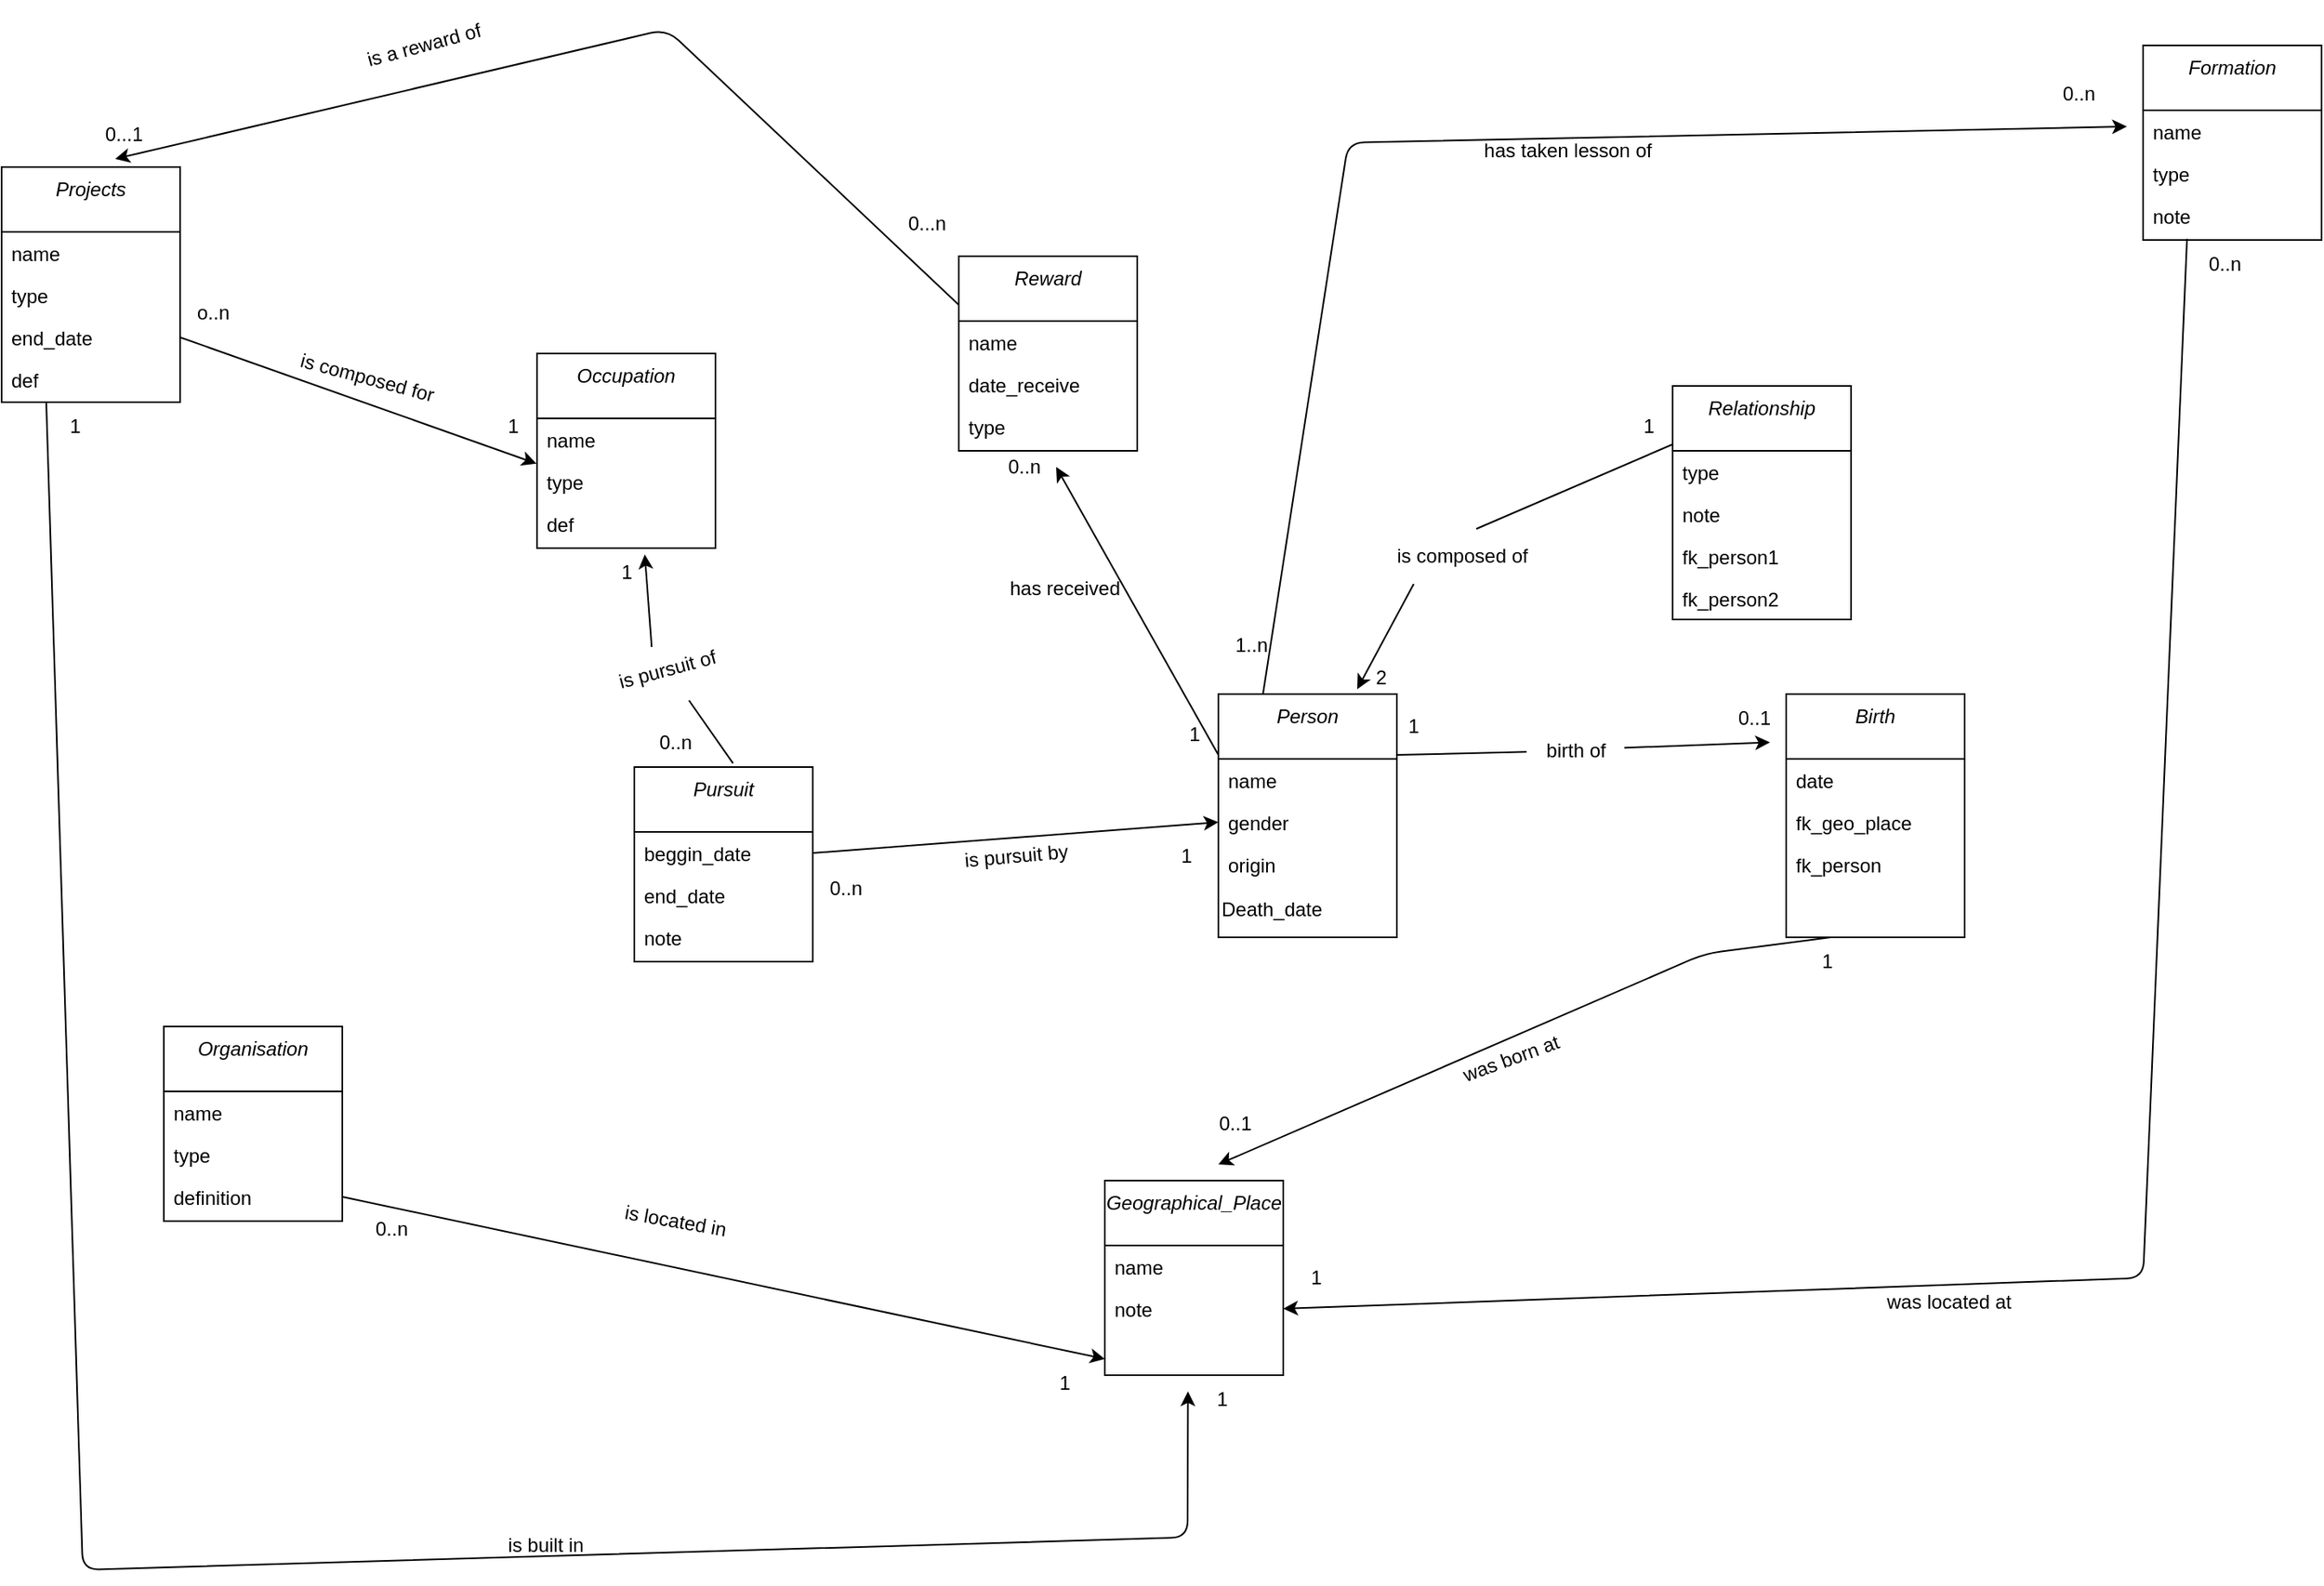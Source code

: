 <mxfile>
    <diagram id="C5RBs43oDa-KdzZeNtuy" name="Page-1">
        <mxGraphModel dx="1363" dy="-305" grid="1" gridSize="10" guides="1" tooltips="1" connect="1" arrows="1" fold="1" page="1" pageScale="1" pageWidth="1654" pageHeight="1169" math="0" shadow="0">
            <root>
                <mxCell id="WIyWlLk6GJQsqaUBKTNV-0"/>
                <mxCell id="WIyWlLk6GJQsqaUBKTNV-1" parent="WIyWlLk6GJQsqaUBKTNV-0"/>
                <mxCell id="j8qvGGo2d-hSAxMMAu1f-89" value="Organisation" style="swimlane;fontStyle=2;align=center;verticalAlign=top;childLayout=stackLayout;horizontal=1;startSize=40;horizontalStack=0;resizeParent=1;resizeLast=0;collapsible=1;marginBottom=0;rounded=0;shadow=0;strokeWidth=1;" parent="WIyWlLk6GJQsqaUBKTNV-1" vertex="1">
                    <mxGeometry x="190" y="1935" width="110" height="120" as="geometry">
                        <mxRectangle x="230" y="140" width="160" height="26" as="alternateBounds"/>
                    </mxGeometry>
                </mxCell>
                <mxCell id="j8qvGGo2d-hSAxMMAu1f-90" value="name" style="text;align=left;verticalAlign=top;spacingLeft=4;spacingRight=4;overflow=hidden;rotatable=0;points=[[0,0.5],[1,0.5]];portConstraint=eastwest;" parent="j8qvGGo2d-hSAxMMAu1f-89" vertex="1">
                    <mxGeometry y="40" width="110" height="26" as="geometry"/>
                </mxCell>
                <mxCell id="j8qvGGo2d-hSAxMMAu1f-91" value="type" style="text;align=left;verticalAlign=top;spacingLeft=4;spacingRight=4;overflow=hidden;rotatable=0;points=[[0,0.5],[1,0.5]];portConstraint=eastwest;rounded=0;shadow=0;html=0;" parent="j8qvGGo2d-hSAxMMAu1f-89" vertex="1">
                    <mxGeometry y="66" width="110" height="26" as="geometry"/>
                </mxCell>
                <mxCell id="j8qvGGo2d-hSAxMMAu1f-92" value="definition" style="text;align=left;verticalAlign=top;spacingLeft=4;spacingRight=4;overflow=hidden;rotatable=0;points=[[0,0.5],[1,0.5]];portConstraint=eastwest;rounded=0;shadow=0;html=0;" parent="j8qvGGo2d-hSAxMMAu1f-89" vertex="1">
                    <mxGeometry y="92" width="110" height="26" as="geometry"/>
                </mxCell>
                <mxCell id="j8qvGGo2d-hSAxMMAu1f-93" style="edgeStyle=none;html=1;exitX=1.004;exitY=0.438;exitDx=0;exitDy=0;startArrow=none;exitPerimeter=0;" parent="WIyWlLk6GJQsqaUBKTNV-1" source="j8qvGGo2d-hSAxMMAu1f-117" edge="1">
                    <mxGeometry relative="1" as="geometry">
                        <mxPoint x="1180" y="1759.714" as="targetPoint"/>
                    </mxGeometry>
                </mxCell>
                <mxCell id="j8qvGGo2d-hSAxMMAu1f-94" style="edgeStyle=none;html=1;exitX=0;exitY=0.25;exitDx=0;exitDy=0;" parent="WIyWlLk6GJQsqaUBKTNV-1" source="j8qvGGo2d-hSAxMMAu1f-96" edge="1">
                    <mxGeometry relative="1" as="geometry">
                        <mxPoint x="740" y="1590" as="targetPoint"/>
                    </mxGeometry>
                </mxCell>
                <mxCell id="j8qvGGo2d-hSAxMMAu1f-95" style="edgeStyle=none;html=1;exitX=0.25;exitY=0;exitDx=0;exitDy=0;" parent="WIyWlLk6GJQsqaUBKTNV-1" source="j8qvGGo2d-hSAxMMAu1f-96" edge="1">
                    <mxGeometry relative="1" as="geometry">
                        <mxPoint x="1400" y="1380" as="targetPoint"/>
                        <Array as="points">
                            <mxPoint x="920" y="1390"/>
                        </Array>
                    </mxGeometry>
                </mxCell>
                <mxCell id="j8qvGGo2d-hSAxMMAu1f-96" value="Person" style="swimlane;fontStyle=2;align=center;verticalAlign=top;childLayout=stackLayout;horizontal=1;startSize=40;horizontalStack=0;resizeParent=1;resizeLast=0;collapsible=1;marginBottom=0;rounded=0;shadow=0;strokeWidth=1;" parent="WIyWlLk6GJQsqaUBKTNV-1" vertex="1">
                    <mxGeometry x="840" y="1730" width="110" height="150" as="geometry">
                        <mxRectangle x="230" y="140" width="160" height="26" as="alternateBounds"/>
                    </mxGeometry>
                </mxCell>
                <mxCell id="j8qvGGo2d-hSAxMMAu1f-97" value="name" style="text;align=left;verticalAlign=top;spacingLeft=4;spacingRight=4;overflow=hidden;rotatable=0;points=[[0,0.5],[1,0.5]];portConstraint=eastwest;" parent="j8qvGGo2d-hSAxMMAu1f-96" vertex="1">
                    <mxGeometry y="40" width="110" height="26" as="geometry"/>
                </mxCell>
                <mxCell id="j8qvGGo2d-hSAxMMAu1f-98" value="gender" style="text;align=left;verticalAlign=top;spacingLeft=4;spacingRight=4;overflow=hidden;rotatable=0;points=[[0,0.5],[1,0.5]];portConstraint=eastwest;rounded=0;shadow=0;html=0;" parent="j8qvGGo2d-hSAxMMAu1f-96" vertex="1">
                    <mxGeometry y="66" width="110" height="26" as="geometry"/>
                </mxCell>
                <mxCell id="j8qvGGo2d-hSAxMMAu1f-99" value="origin" style="text;align=left;verticalAlign=top;spacingLeft=4;spacingRight=4;overflow=hidden;rotatable=0;points=[[0,0.5],[1,0.5]];portConstraint=eastwest;rounded=0;shadow=0;html=0;" parent="j8qvGGo2d-hSAxMMAu1f-96" vertex="1">
                    <mxGeometry y="92" width="110" height="26" as="geometry"/>
                </mxCell>
                <mxCell id="0" value="Death_date" style="text;html=1;align=left;verticalAlign=middle;resizable=0;points=[];autosize=1;strokeColor=none;fillColor=none;" vertex="1" parent="j8qvGGo2d-hSAxMMAu1f-96">
                    <mxGeometry y="118" width="110" height="30" as="geometry"/>
                </mxCell>
                <mxCell id="j8qvGGo2d-hSAxMMAu1f-100" style="edgeStyle=none;html=1;exitX=0.25;exitY=1;exitDx=0;exitDy=0;" parent="WIyWlLk6GJQsqaUBKTNV-1" source="j8qvGGo2d-hSAxMMAu1f-101" edge="1">
                    <mxGeometry relative="1" as="geometry">
                        <mxPoint x="840" y="2020" as="targetPoint"/>
                        <Array as="points">
                            <mxPoint x="1140" y="1890"/>
                        </Array>
                    </mxGeometry>
                </mxCell>
                <mxCell id="j8qvGGo2d-hSAxMMAu1f-101" value="Birth" style="swimlane;fontStyle=2;align=center;verticalAlign=top;childLayout=stackLayout;horizontal=1;startSize=40;horizontalStack=0;resizeParent=1;resizeLast=0;collapsible=1;marginBottom=0;rounded=0;shadow=0;strokeWidth=1;" parent="WIyWlLk6GJQsqaUBKTNV-1" vertex="1">
                    <mxGeometry x="1190" y="1730" width="110" height="150" as="geometry">
                        <mxRectangle x="230" y="140" width="160" height="26" as="alternateBounds"/>
                    </mxGeometry>
                </mxCell>
                <mxCell id="j8qvGGo2d-hSAxMMAu1f-102" value="date" style="text;align=left;verticalAlign=top;spacingLeft=4;spacingRight=4;overflow=hidden;rotatable=0;points=[[0,0.5],[1,0.5]];portConstraint=eastwest;" parent="j8qvGGo2d-hSAxMMAu1f-101" vertex="1">
                    <mxGeometry y="40" width="110" height="26" as="geometry"/>
                </mxCell>
                <mxCell id="j8qvGGo2d-hSAxMMAu1f-103" value="fk_geo_place" style="text;align=left;verticalAlign=top;spacingLeft=4;spacingRight=4;overflow=hidden;rotatable=0;points=[[0,0.5],[1,0.5]];portConstraint=eastwest;rounded=0;shadow=0;html=0;" parent="j8qvGGo2d-hSAxMMAu1f-101" vertex="1">
                    <mxGeometry y="66" width="110" height="26" as="geometry"/>
                </mxCell>
                <mxCell id="4" value="fk_person" style="text;align=left;verticalAlign=top;spacingLeft=4;spacingRight=4;overflow=hidden;rotatable=0;points=[[0,0.5],[1,0.5]];portConstraint=eastwest;rounded=0;shadow=0;html=0;" vertex="1" parent="j8qvGGo2d-hSAxMMAu1f-101">
                    <mxGeometry y="92" width="110" height="26" as="geometry"/>
                </mxCell>
                <mxCell id="j8qvGGo2d-hSAxMMAu1f-104" value="1" style="text;html=1;align=center;verticalAlign=middle;resizable=0;points=[];autosize=1;strokeColor=none;fillColor=none;" parent="WIyWlLk6GJQsqaUBKTNV-1" vertex="1">
                    <mxGeometry x="945" y="1735" width="30" height="30" as="geometry"/>
                </mxCell>
                <mxCell id="j8qvGGo2d-hSAxMMAu1f-105" value="0..1" style="text;html=1;align=center;verticalAlign=middle;resizable=0;points=[];autosize=1;strokeColor=none;fillColor=none;" parent="WIyWlLk6GJQsqaUBKTNV-1" vertex="1">
                    <mxGeometry x="1150" y="1730" width="40" height="30" as="geometry"/>
                </mxCell>
                <mxCell id="j8qvGGo2d-hSAxMMAu1f-106" style="edgeStyle=none;html=1;exitX=0.204;exitY=1.072;exitDx=0;exitDy=0;entryX=0.019;entryY=0.732;entryDx=0;entryDy=0;entryPerimeter=0;startArrow=none;exitPerimeter=0;" parent="WIyWlLk6GJQsqaUBKTNV-1" source="j8qvGGo2d-hSAxMMAu1f-115" target="j8qvGGo2d-hSAxMMAu1f-113" edge="1">
                    <mxGeometry relative="1" as="geometry"/>
                </mxCell>
                <mxCell id="j8qvGGo2d-hSAxMMAu1f-107" value="Relationship" style="swimlane;fontStyle=2;align=center;verticalAlign=top;childLayout=stackLayout;horizontal=1;startSize=40;horizontalStack=0;resizeParent=1;resizeLast=0;collapsible=1;marginBottom=0;rounded=0;shadow=0;strokeWidth=1;" parent="WIyWlLk6GJQsqaUBKTNV-1" vertex="1">
                    <mxGeometry x="1120" y="1540" width="110" height="144" as="geometry">
                        <mxRectangle x="230" y="140" width="160" height="26" as="alternateBounds"/>
                    </mxGeometry>
                </mxCell>
                <mxCell id="j8qvGGo2d-hSAxMMAu1f-108" value="type" style="text;align=left;verticalAlign=top;spacingLeft=4;spacingRight=4;overflow=hidden;rotatable=0;points=[[0,0.5],[1,0.5]];portConstraint=eastwest;" parent="j8qvGGo2d-hSAxMMAu1f-107" vertex="1">
                    <mxGeometry y="40" width="110" height="26" as="geometry"/>
                </mxCell>
                <mxCell id="j8qvGGo2d-hSAxMMAu1f-109" value="note" style="text;align=left;verticalAlign=top;spacingLeft=4;spacingRight=4;overflow=hidden;rotatable=0;points=[[0,0.5],[1,0.5]];portConstraint=eastwest;rounded=0;shadow=0;html=0;" parent="j8qvGGo2d-hSAxMMAu1f-107" vertex="1">
                    <mxGeometry y="66" width="110" height="26" as="geometry"/>
                </mxCell>
                <mxCell id="j8qvGGo2d-hSAxMMAu1f-110" value="fk_person1" style="text;align=left;verticalAlign=top;spacingLeft=4;spacingRight=4;overflow=hidden;rotatable=0;points=[[0,0.5],[1,0.5]];portConstraint=eastwest;rounded=0;shadow=0;html=0;" parent="j8qvGGo2d-hSAxMMAu1f-107" vertex="1">
                    <mxGeometry y="92" width="110" height="26" as="geometry"/>
                </mxCell>
                <mxCell id="j8qvGGo2d-hSAxMMAu1f-111" value="fk_person2" style="text;align=left;verticalAlign=top;spacingLeft=4;spacingRight=4;overflow=hidden;rotatable=0;points=[[0,0.5],[1,0.5]];portConstraint=eastwest;rounded=0;shadow=0;html=0;" parent="j8qvGGo2d-hSAxMMAu1f-107" vertex="1">
                    <mxGeometry y="118" width="110" height="26" as="geometry"/>
                </mxCell>
                <mxCell id="j8qvGGo2d-hSAxMMAu1f-112" value="1" style="text;html=1;align=center;verticalAlign=middle;resizable=0;points=[];autosize=1;strokeColor=none;fillColor=none;" parent="WIyWlLk6GJQsqaUBKTNV-1" vertex="1">
                    <mxGeometry x="1090" y="1550" width="30" height="30" as="geometry"/>
                </mxCell>
                <mxCell id="j8qvGGo2d-hSAxMMAu1f-113" value="2" style="text;html=1;align=center;verticalAlign=middle;resizable=0;points=[];autosize=1;strokeColor=none;fillColor=none;" parent="WIyWlLk6GJQsqaUBKTNV-1" vertex="1">
                    <mxGeometry x="925" y="1705" width="30" height="30" as="geometry"/>
                </mxCell>
                <mxCell id="j8qvGGo2d-hSAxMMAu1f-114" value="" style="edgeStyle=none;html=1;exitX=0;exitY=0.25;exitDx=0;exitDy=0;entryX=0.59;entryY=-0.062;entryDx=0;entryDy=0;entryPerimeter=0;endArrow=none;" parent="WIyWlLk6GJQsqaUBKTNV-1" source="j8qvGGo2d-hSAxMMAu1f-107" target="j8qvGGo2d-hSAxMMAu1f-115" edge="1">
                    <mxGeometry relative="1" as="geometry">
                        <mxPoint x="1120" y="1576" as="sourcePoint"/>
                        <mxPoint x="879.27" y="1726.76" as="targetPoint"/>
                    </mxGeometry>
                </mxCell>
                <mxCell id="j8qvGGo2d-hSAxMMAu1f-115" value="is composed of" style="text;html=1;align=center;verticalAlign=middle;resizable=0;points=[];autosize=1;strokeColor=none;fillColor=none;rotation=0;" parent="WIyWlLk6GJQsqaUBKTNV-1" vertex="1">
                    <mxGeometry x="940" y="1630" width="100" height="30" as="geometry"/>
                </mxCell>
                <mxCell id="j8qvGGo2d-hSAxMMAu1f-116" value="" style="edgeStyle=none;html=1;exitX=1;exitY=0.25;exitDx=0;exitDy=0;endArrow=none;" parent="WIyWlLk6GJQsqaUBKTNV-1" source="j8qvGGo2d-hSAxMMAu1f-96" target="j8qvGGo2d-hSAxMMAu1f-117" edge="1">
                    <mxGeometry relative="1" as="geometry">
                        <mxPoint x="1180" y="1759.714" as="targetPoint"/>
                        <mxPoint x="950.0" y="1760" as="sourcePoint"/>
                    </mxGeometry>
                </mxCell>
                <mxCell id="j8qvGGo2d-hSAxMMAu1f-117" value="birth of" style="text;html=1;align=center;verticalAlign=middle;resizable=0;points=[];autosize=1;strokeColor=none;fillColor=none;" parent="WIyWlLk6GJQsqaUBKTNV-1" vertex="1">
                    <mxGeometry x="1030" y="1750" width="60" height="30" as="geometry"/>
                </mxCell>
                <mxCell id="5" style="edgeStyle=none;html=1;exitX=0;exitY=0.25;exitDx=0;exitDy=0;" edge="1" parent="WIyWlLk6GJQsqaUBKTNV-1" source="j8qvGGo2d-hSAxMMAu1f-118">
                    <mxGeometry relative="1" as="geometry">
                        <mxPoint x="160.0" y="1400" as="targetPoint"/>
                        <Array as="points">
                            <mxPoint x="500" y="1320"/>
                        </Array>
                    </mxGeometry>
                </mxCell>
                <mxCell id="j8qvGGo2d-hSAxMMAu1f-118" value="Reward" style="swimlane;fontStyle=2;align=center;verticalAlign=top;childLayout=stackLayout;horizontal=1;startSize=40;horizontalStack=0;resizeParent=1;resizeLast=0;collapsible=1;marginBottom=0;rounded=0;shadow=0;strokeWidth=1;" parent="WIyWlLk6GJQsqaUBKTNV-1" vertex="1">
                    <mxGeometry x="680" y="1460" width="110" height="120" as="geometry">
                        <mxRectangle x="230" y="140" width="160" height="26" as="alternateBounds"/>
                    </mxGeometry>
                </mxCell>
                <mxCell id="j8qvGGo2d-hSAxMMAu1f-119" value="name" style="text;align=left;verticalAlign=top;spacingLeft=4;spacingRight=4;overflow=hidden;rotatable=0;points=[[0,0.5],[1,0.5]];portConstraint=eastwest;" parent="j8qvGGo2d-hSAxMMAu1f-118" vertex="1">
                    <mxGeometry y="40" width="110" height="26" as="geometry"/>
                </mxCell>
                <mxCell id="j8qvGGo2d-hSAxMMAu1f-120" value="date_receive" style="text;align=left;verticalAlign=top;spacingLeft=4;spacingRight=4;overflow=hidden;rotatable=0;points=[[0,0.5],[1,0.5]];portConstraint=eastwest;rounded=0;shadow=0;html=0;" parent="j8qvGGo2d-hSAxMMAu1f-118" vertex="1">
                    <mxGeometry y="66" width="110" height="26" as="geometry"/>
                </mxCell>
                <mxCell id="j8qvGGo2d-hSAxMMAu1f-121" value="type" style="text;align=left;verticalAlign=top;spacingLeft=4;spacingRight=4;overflow=hidden;rotatable=0;points=[[0,0.5],[1,0.5]];portConstraint=eastwest;rounded=0;shadow=0;html=0;" parent="j8qvGGo2d-hSAxMMAu1f-118" vertex="1">
                    <mxGeometry y="92" width="110" height="26" as="geometry"/>
                </mxCell>
                <mxCell id="j8qvGGo2d-hSAxMMAu1f-122" style="edgeStyle=none;html=1;exitX=0.246;exitY=1.047;exitDx=0;exitDy=0;exitPerimeter=0;entryX=1;entryY=0.5;entryDx=0;entryDy=0;" parent="WIyWlLk6GJQsqaUBKTNV-1" source="j8qvGGo2d-hSAxMMAu1f-126" target="j8qvGGo2d-hSAxMMAu1f-135" edge="1">
                    <mxGeometry relative="1" as="geometry">
                        <mxPoint x="890" y="2109" as="targetPoint"/>
                        <Array as="points">
                            <mxPoint x="1410" y="2090"/>
                        </Array>
                    </mxGeometry>
                </mxCell>
                <mxCell id="j8qvGGo2d-hSAxMMAu1f-123" value="Formation" style="swimlane;fontStyle=2;align=center;verticalAlign=top;childLayout=stackLayout;horizontal=1;startSize=40;horizontalStack=0;resizeParent=1;resizeLast=0;collapsible=1;marginBottom=0;rounded=0;shadow=0;strokeWidth=1;" parent="WIyWlLk6GJQsqaUBKTNV-1" vertex="1">
                    <mxGeometry x="1410" y="1330" width="110" height="120" as="geometry">
                        <mxRectangle x="230" y="140" width="160" height="26" as="alternateBounds"/>
                    </mxGeometry>
                </mxCell>
                <mxCell id="j8qvGGo2d-hSAxMMAu1f-124" value="name" style="text;align=left;verticalAlign=top;spacingLeft=4;spacingRight=4;overflow=hidden;rotatable=0;points=[[0,0.5],[1,0.5]];portConstraint=eastwest;" parent="j8qvGGo2d-hSAxMMAu1f-123" vertex="1">
                    <mxGeometry y="40" width="110" height="26" as="geometry"/>
                </mxCell>
                <mxCell id="j8qvGGo2d-hSAxMMAu1f-125" value="type" style="text;align=left;verticalAlign=top;spacingLeft=4;spacingRight=4;overflow=hidden;rotatable=0;points=[[0,0.5],[1,0.5]];portConstraint=eastwest;rounded=0;shadow=0;html=0;" parent="j8qvGGo2d-hSAxMMAu1f-123" vertex="1">
                    <mxGeometry y="66" width="110" height="26" as="geometry"/>
                </mxCell>
                <mxCell id="j8qvGGo2d-hSAxMMAu1f-126" value="note" style="text;align=left;verticalAlign=top;spacingLeft=4;spacingRight=4;overflow=hidden;rotatable=0;points=[[0,0.5],[1,0.5]];portConstraint=eastwest;rounded=0;shadow=0;html=0;" parent="j8qvGGo2d-hSAxMMAu1f-123" vertex="1">
                    <mxGeometry y="92" width="110" height="26" as="geometry"/>
                </mxCell>
                <mxCell id="j8qvGGo2d-hSAxMMAu1f-127" value="1..n" style="text;html=1;align=center;verticalAlign=middle;resizable=0;points=[];autosize=1;strokeColor=none;fillColor=none;" parent="WIyWlLk6GJQsqaUBKTNV-1" vertex="1">
                    <mxGeometry x="840" y="1685" width="40" height="30" as="geometry"/>
                </mxCell>
                <mxCell id="j8qvGGo2d-hSAxMMAu1f-128" value="0..n" style="text;html=1;align=center;verticalAlign=middle;resizable=0;points=[];autosize=1;strokeColor=none;fillColor=none;" parent="WIyWlLk6GJQsqaUBKTNV-1" vertex="1">
                    <mxGeometry x="1350" y="1345" width="40" height="30" as="geometry"/>
                </mxCell>
                <mxCell id="j8qvGGo2d-hSAxMMAu1f-129" value="has taken lesson of" style="text;html=1;align=center;verticalAlign=middle;resizable=0;points=[];autosize=1;strokeColor=none;fillColor=none;" parent="WIyWlLk6GJQsqaUBKTNV-1" vertex="1">
                    <mxGeometry x="990" y="1380" width="130" height="30" as="geometry"/>
                </mxCell>
                <mxCell id="j8qvGGo2d-hSAxMMAu1f-130" value="1" style="text;html=1;align=center;verticalAlign=middle;resizable=0;points=[];autosize=1;strokeColor=none;fillColor=none;" parent="WIyWlLk6GJQsqaUBKTNV-1" vertex="1">
                    <mxGeometry x="810" y="1740" width="30" height="30" as="geometry"/>
                </mxCell>
                <mxCell id="j8qvGGo2d-hSAxMMAu1f-131" value="0..n" style="text;html=1;align=center;verticalAlign=middle;resizable=0;points=[];autosize=1;strokeColor=none;fillColor=none;" parent="WIyWlLk6GJQsqaUBKTNV-1" vertex="1">
                    <mxGeometry x="700" y="1575" width="40" height="30" as="geometry"/>
                </mxCell>
                <mxCell id="j8qvGGo2d-hSAxMMAu1f-132" value="has received" style="text;html=1;align=center;verticalAlign=middle;resizable=0;points=[];autosize=1;strokeColor=none;fillColor=none;" parent="WIyWlLk6GJQsqaUBKTNV-1" vertex="1">
                    <mxGeometry x="700" y="1650" width="90" height="30" as="geometry"/>
                </mxCell>
                <mxCell id="j8qvGGo2d-hSAxMMAu1f-133" value="Geographical_Place" style="swimlane;fontStyle=2;align=center;verticalAlign=top;childLayout=stackLayout;horizontal=1;startSize=40;horizontalStack=0;resizeParent=1;resizeLast=0;collapsible=1;marginBottom=0;rounded=0;shadow=0;strokeWidth=1;" parent="WIyWlLk6GJQsqaUBKTNV-1" vertex="1">
                    <mxGeometry x="770" y="2030" width="110" height="120" as="geometry">
                        <mxRectangle x="230" y="140" width="160" height="26" as="alternateBounds"/>
                    </mxGeometry>
                </mxCell>
                <mxCell id="j8qvGGo2d-hSAxMMAu1f-134" value="name" style="text;align=left;verticalAlign=top;spacingLeft=4;spacingRight=4;overflow=hidden;rotatable=0;points=[[0,0.5],[1,0.5]];portConstraint=eastwest;" parent="j8qvGGo2d-hSAxMMAu1f-133" vertex="1">
                    <mxGeometry y="40" width="110" height="26" as="geometry"/>
                </mxCell>
                <mxCell id="j8qvGGo2d-hSAxMMAu1f-135" value="note" style="text;align=left;verticalAlign=top;spacingLeft=4;spacingRight=4;overflow=hidden;rotatable=0;points=[[0,0.5],[1,0.5]];portConstraint=eastwest;rounded=0;shadow=0;html=0;" parent="j8qvGGo2d-hSAxMMAu1f-133" vertex="1">
                    <mxGeometry y="66" width="110" height="26" as="geometry"/>
                </mxCell>
                <mxCell id="j8qvGGo2d-hSAxMMAu1f-136" value="0..n" style="text;html=1;align=center;verticalAlign=middle;resizable=0;points=[];autosize=1;strokeColor=none;fillColor=none;" parent="WIyWlLk6GJQsqaUBKTNV-1" vertex="1">
                    <mxGeometry x="1440" y="1450" width="40" height="30" as="geometry"/>
                </mxCell>
                <mxCell id="j8qvGGo2d-hSAxMMAu1f-137" value="1" style="text;html=1;align=center;verticalAlign=middle;resizable=0;points=[];autosize=1;strokeColor=none;fillColor=none;" parent="WIyWlLk6GJQsqaUBKTNV-1" vertex="1">
                    <mxGeometry x="885" y="2075" width="30" height="30" as="geometry"/>
                </mxCell>
                <mxCell id="j8qvGGo2d-hSAxMMAu1f-138" value="was located at" style="text;html=1;align=center;verticalAlign=middle;resizable=0;points=[];autosize=1;strokeColor=none;fillColor=none;" parent="WIyWlLk6GJQsqaUBKTNV-1" vertex="1">
                    <mxGeometry x="1240" y="2090" width="100" height="30" as="geometry"/>
                </mxCell>
                <mxCell id="j8qvGGo2d-hSAxMMAu1f-139" value="1" style="text;html=1;align=center;verticalAlign=middle;resizable=0;points=[];autosize=1;strokeColor=none;fillColor=none;" parent="WIyWlLk6GJQsqaUBKTNV-1" vertex="1">
                    <mxGeometry x="1200" y="1880" width="30" height="30" as="geometry"/>
                </mxCell>
                <mxCell id="j8qvGGo2d-hSAxMMAu1f-140" value="0..1" style="text;html=1;align=center;verticalAlign=middle;resizable=0;points=[];autosize=1;strokeColor=none;fillColor=none;" parent="WIyWlLk6GJQsqaUBKTNV-1" vertex="1">
                    <mxGeometry x="830" y="1980" width="40" height="30" as="geometry"/>
                </mxCell>
                <mxCell id="j8qvGGo2d-hSAxMMAu1f-141" value="was born at" style="text;html=1;align=center;verticalAlign=middle;resizable=0;points=[];autosize=1;strokeColor=none;fillColor=none;rotation=-20;" parent="WIyWlLk6GJQsqaUBKTNV-1" vertex="1">
                    <mxGeometry x="975" y="1940" width="90" height="30" as="geometry"/>
                </mxCell>
                <mxCell id="j8qvGGo2d-hSAxMMAu1f-142" value="Occupation" style="swimlane;fontStyle=2;align=center;verticalAlign=top;childLayout=stackLayout;horizontal=1;startSize=40;horizontalStack=0;resizeParent=1;resizeLast=0;collapsible=1;marginBottom=0;rounded=0;shadow=0;strokeWidth=1;" parent="WIyWlLk6GJQsqaUBKTNV-1" vertex="1">
                    <mxGeometry x="420" y="1520" width="110" height="120" as="geometry">
                        <mxRectangle x="230" y="140" width="160" height="26" as="alternateBounds"/>
                    </mxGeometry>
                </mxCell>
                <mxCell id="j8qvGGo2d-hSAxMMAu1f-143" value="name" style="text;align=left;verticalAlign=top;spacingLeft=4;spacingRight=4;overflow=hidden;rotatable=0;points=[[0,0.5],[1,0.5]];portConstraint=eastwest;" parent="j8qvGGo2d-hSAxMMAu1f-142" vertex="1">
                    <mxGeometry y="40" width="110" height="26" as="geometry"/>
                </mxCell>
                <mxCell id="j8qvGGo2d-hSAxMMAu1f-144" value="type" style="text;align=left;verticalAlign=top;spacingLeft=4;spacingRight=4;overflow=hidden;rotatable=0;points=[[0,0.5],[1,0.5]];portConstraint=eastwest;rounded=0;shadow=0;html=0;" parent="j8qvGGo2d-hSAxMMAu1f-142" vertex="1">
                    <mxGeometry y="66" width="110" height="26" as="geometry"/>
                </mxCell>
                <mxCell id="j8qvGGo2d-hSAxMMAu1f-145" value="def" style="text;align=left;verticalAlign=top;spacingLeft=4;spacingRight=4;overflow=hidden;rotatable=0;points=[[0,0.5],[1,0.5]];portConstraint=eastwest;rounded=0;shadow=0;html=0;" parent="j8qvGGo2d-hSAxMMAu1f-142" vertex="1">
                    <mxGeometry y="92" width="110" height="26" as="geometry"/>
                </mxCell>
                <mxCell id="j8qvGGo2d-hSAxMMAu1f-146" style="edgeStyle=none;html=1;exitX=1;exitY=0.5;exitDx=0;exitDy=0;" parent="WIyWlLk6GJQsqaUBKTNV-1" source="j8qvGGo2d-hSAxMMAu1f-92" edge="1">
                    <mxGeometry relative="1" as="geometry">
                        <mxPoint x="770" y="2140" as="targetPoint"/>
                    </mxGeometry>
                </mxCell>
                <mxCell id="j8qvGGo2d-hSAxMMAu1f-147" value="is located in" style="text;html=1;align=center;verticalAlign=middle;resizable=0;points=[];autosize=1;strokeColor=none;fillColor=none;rotation=10;" parent="WIyWlLk6GJQsqaUBKTNV-1" vertex="1">
                    <mxGeometry x="460" y="2040" width="90" height="30" as="geometry"/>
                </mxCell>
                <mxCell id="j8qvGGo2d-hSAxMMAu1f-148" value="0..n" style="text;html=1;align=center;verticalAlign=middle;resizable=0;points=[];autosize=1;strokeColor=none;fillColor=none;" parent="WIyWlLk6GJQsqaUBKTNV-1" vertex="1">
                    <mxGeometry x="310" y="2045" width="40" height="30" as="geometry"/>
                </mxCell>
                <mxCell id="j8qvGGo2d-hSAxMMAu1f-149" value="1" style="text;html=1;align=center;verticalAlign=middle;resizable=0;points=[];autosize=1;strokeColor=none;fillColor=none;" parent="WIyWlLk6GJQsqaUBKTNV-1" vertex="1">
                    <mxGeometry x="730" y="2140" width="30" height="30" as="geometry"/>
                </mxCell>
                <mxCell id="j8qvGGo2d-hSAxMMAu1f-150" style="edgeStyle=none;html=1;exitX=0.433;exitY=-0.031;exitDx=0;exitDy=0;entryX=0.604;entryY=1.225;entryDx=0;entryDy=0;exitPerimeter=0;entryPerimeter=0;startArrow=none;" parent="WIyWlLk6GJQsqaUBKTNV-1" source="j8qvGGo2d-hSAxMMAu1f-162" target="j8qvGGo2d-hSAxMMAu1f-145" edge="1">
                    <mxGeometry relative="1" as="geometry"/>
                </mxCell>
                <mxCell id="j8qvGGo2d-hSAxMMAu1f-151" value="Pursuit" style="swimlane;fontStyle=2;align=center;verticalAlign=top;childLayout=stackLayout;horizontal=1;startSize=40;horizontalStack=0;resizeParent=1;resizeLast=0;collapsible=1;marginBottom=0;rounded=0;shadow=0;strokeWidth=1;" parent="WIyWlLk6GJQsqaUBKTNV-1" vertex="1">
                    <mxGeometry x="480" y="1775" width="110" height="120" as="geometry">
                        <mxRectangle x="230" y="140" width="160" height="26" as="alternateBounds"/>
                    </mxGeometry>
                </mxCell>
                <mxCell id="j8qvGGo2d-hSAxMMAu1f-152" value="beggin_date" style="text;align=left;verticalAlign=top;spacingLeft=4;spacingRight=4;overflow=hidden;rotatable=0;points=[[0,0.5],[1,0.5]];portConstraint=eastwest;" parent="j8qvGGo2d-hSAxMMAu1f-151" vertex="1">
                    <mxGeometry y="40" width="110" height="26" as="geometry"/>
                </mxCell>
                <mxCell id="j8qvGGo2d-hSAxMMAu1f-153" value="end_date" style="text;align=left;verticalAlign=top;spacingLeft=4;spacingRight=4;overflow=hidden;rotatable=0;points=[[0,0.5],[1,0.5]];portConstraint=eastwest;rounded=0;shadow=0;html=0;" parent="j8qvGGo2d-hSAxMMAu1f-151" vertex="1">
                    <mxGeometry y="66" width="110" height="26" as="geometry"/>
                </mxCell>
                <mxCell id="j8qvGGo2d-hSAxMMAu1f-154" value="note" style="text;align=left;verticalAlign=top;spacingLeft=4;spacingRight=4;overflow=hidden;rotatable=0;points=[[0,0.5],[1,0.5]];portConstraint=eastwest;rounded=0;shadow=0;html=0;" parent="j8qvGGo2d-hSAxMMAu1f-151" vertex="1">
                    <mxGeometry y="92" width="110" height="26" as="geometry"/>
                </mxCell>
                <mxCell id="j8qvGGo2d-hSAxMMAu1f-155" style="edgeStyle=none;html=1;exitX=1;exitY=0.5;exitDx=0;exitDy=0;entryX=0;entryY=0.5;entryDx=0;entryDy=0;" parent="WIyWlLk6GJQsqaUBKTNV-1" source="j8qvGGo2d-hSAxMMAu1f-152" target="j8qvGGo2d-hSAxMMAu1f-98" edge="1">
                    <mxGeometry relative="1" as="geometry"/>
                </mxCell>
                <mxCell id="j8qvGGo2d-hSAxMMAu1f-156" value="0..n" style="text;html=1;align=center;verticalAlign=middle;resizable=0;points=[];autosize=1;strokeColor=none;fillColor=none;" parent="WIyWlLk6GJQsqaUBKTNV-1" vertex="1">
                    <mxGeometry x="590" y="1835" width="40" height="30" as="geometry"/>
                </mxCell>
                <mxCell id="j8qvGGo2d-hSAxMMAu1f-157" value="1&lt;br&gt;" style="text;html=1;align=center;verticalAlign=middle;resizable=0;points=[];autosize=1;strokeColor=none;fillColor=none;" parent="WIyWlLk6GJQsqaUBKTNV-1" vertex="1">
                    <mxGeometry x="805" y="1815" width="30" height="30" as="geometry"/>
                </mxCell>
                <mxCell id="j8qvGGo2d-hSAxMMAu1f-158" value="is pursuit by" style="text;html=1;align=center;verticalAlign=middle;resizable=0;points=[];autosize=1;strokeColor=none;fillColor=none;rotation=-5;" parent="WIyWlLk6GJQsqaUBKTNV-1" vertex="1">
                    <mxGeometry x="670" y="1815" width="90" height="30" as="geometry"/>
                </mxCell>
                <mxCell id="j8qvGGo2d-hSAxMMAu1f-159" value="0..n" style="text;html=1;align=center;verticalAlign=middle;resizable=0;points=[];autosize=1;strokeColor=none;fillColor=none;" parent="WIyWlLk6GJQsqaUBKTNV-1" vertex="1">
                    <mxGeometry x="485" y="1745" width="40" height="30" as="geometry"/>
                </mxCell>
                <mxCell id="j8qvGGo2d-hSAxMMAu1f-160" value="1" style="text;html=1;align=center;verticalAlign=middle;resizable=0;points=[];autosize=1;strokeColor=none;fillColor=none;" parent="WIyWlLk6GJQsqaUBKTNV-1" vertex="1">
                    <mxGeometry x="460" y="1640" width="30" height="30" as="geometry"/>
                </mxCell>
                <mxCell id="j8qvGGo2d-hSAxMMAu1f-161" value="" style="edgeStyle=none;html=1;exitX=0.553;exitY=-0.019;exitDx=0;exitDy=0;entryX=0.604;entryY=1.225;entryDx=0;entryDy=0;exitPerimeter=0;entryPerimeter=0;endArrow=none;" parent="WIyWlLk6GJQsqaUBKTNV-1" source="j8qvGGo2d-hSAxMMAu1f-151" target="j8qvGGo2d-hSAxMMAu1f-162" edge="1">
                    <mxGeometry relative="1" as="geometry">
                        <mxPoint x="540.83" y="1772.72" as="sourcePoint"/>
                        <mxPoint x="436.44" y="1643.85" as="targetPoint"/>
                    </mxGeometry>
                </mxCell>
                <mxCell id="j8qvGGo2d-hSAxMMAu1f-162" value="is pursuit of" style="text;html=1;align=center;verticalAlign=middle;resizable=0;points=[];autosize=1;strokeColor=none;fillColor=none;rotation=-15;" parent="WIyWlLk6GJQsqaUBKTNV-1" vertex="1">
                    <mxGeometry x="460" y="1700" width="80" height="30" as="geometry"/>
                </mxCell>
                <mxCell id="j8qvGGo2d-hSAxMMAu1f-163" style="edgeStyle=none;html=1;exitX=0.25;exitY=1;exitDx=0;exitDy=0;" parent="WIyWlLk6GJQsqaUBKTNV-1" source="j8qvGGo2d-hSAxMMAu1f-164" edge="1">
                    <mxGeometry relative="1" as="geometry">
                        <mxPoint x="821.25" y="2160" as="targetPoint"/>
                        <Array as="points">
                            <mxPoint x="140" y="2270"/>
                            <mxPoint x="821" y="2250"/>
                        </Array>
                    </mxGeometry>
                </mxCell>
                <mxCell id="j8qvGGo2d-hSAxMMAu1f-164" value="Projects" style="swimlane;fontStyle=2;align=center;verticalAlign=top;childLayout=stackLayout;horizontal=1;startSize=40;horizontalStack=0;resizeParent=1;resizeLast=0;collapsible=1;marginBottom=0;rounded=0;shadow=0;strokeWidth=1;" parent="WIyWlLk6GJQsqaUBKTNV-1" vertex="1">
                    <mxGeometry x="90" y="1405" width="110" height="145" as="geometry">
                        <mxRectangle x="230" y="140" width="160" height="26" as="alternateBounds"/>
                    </mxGeometry>
                </mxCell>
                <mxCell id="j8qvGGo2d-hSAxMMAu1f-165" value="name" style="text;align=left;verticalAlign=top;spacingLeft=4;spacingRight=4;overflow=hidden;rotatable=0;points=[[0,0.5],[1,0.5]];portConstraint=eastwest;rounded=0;shadow=0;html=0;" parent="j8qvGGo2d-hSAxMMAu1f-164" vertex="1">
                    <mxGeometry y="40" width="110" height="26" as="geometry"/>
                </mxCell>
                <mxCell id="j8qvGGo2d-hSAxMMAu1f-166" value="type" style="text;align=left;verticalAlign=top;spacingLeft=4;spacingRight=4;overflow=hidden;rotatable=0;points=[[0,0.5],[1,0.5]];portConstraint=eastwest;rounded=0;shadow=0;html=0;" parent="j8qvGGo2d-hSAxMMAu1f-164" vertex="1">
                    <mxGeometry y="66" width="110" height="26" as="geometry"/>
                </mxCell>
                <mxCell id="j8qvGGo2d-hSAxMMAu1f-167" value="end_date" style="text;align=left;verticalAlign=top;spacingLeft=4;spacingRight=4;overflow=hidden;rotatable=0;points=[[0,0.5],[1,0.5]];portConstraint=eastwest;" parent="j8qvGGo2d-hSAxMMAu1f-164" vertex="1">
                    <mxGeometry y="92" width="110" height="26" as="geometry"/>
                </mxCell>
                <mxCell id="j8qvGGo2d-hSAxMMAu1f-168" value="def" style="text;align=left;verticalAlign=top;spacingLeft=4;spacingRight=4;overflow=hidden;rotatable=0;points=[[0,0.5],[1,0.5]];portConstraint=eastwest;rounded=0;shadow=0;html=0;" parent="j8qvGGo2d-hSAxMMAu1f-164" vertex="1">
                    <mxGeometry y="118" width="110" height="26" as="geometry"/>
                </mxCell>
                <mxCell id="j8qvGGo2d-hSAxMMAu1f-169" style="edgeStyle=none;html=1;exitX=1;exitY=0.5;exitDx=0;exitDy=0;entryX=-0.003;entryY=0.071;entryDx=0;entryDy=0;entryPerimeter=0;" parent="WIyWlLk6GJQsqaUBKTNV-1" source="j8qvGGo2d-hSAxMMAu1f-167" target="j8qvGGo2d-hSAxMMAu1f-144" edge="1">
                    <mxGeometry relative="1" as="geometry"/>
                </mxCell>
                <mxCell id="j8qvGGo2d-hSAxMMAu1f-170" value="is composed for" style="text;html=1;align=center;verticalAlign=middle;resizable=0;points=[];autosize=1;strokeColor=none;fillColor=none;rotation=15;" parent="WIyWlLk6GJQsqaUBKTNV-1" vertex="1">
                    <mxGeometry x="260" y="1520" width="110" height="30" as="geometry"/>
                </mxCell>
                <mxCell id="j8qvGGo2d-hSAxMMAu1f-171" value="1" style="text;html=1;align=center;verticalAlign=middle;resizable=0;points=[];autosize=1;strokeColor=none;fillColor=none;" parent="WIyWlLk6GJQsqaUBKTNV-1" vertex="1">
                    <mxGeometry x="390" y="1550" width="30" height="30" as="geometry"/>
                </mxCell>
                <mxCell id="j8qvGGo2d-hSAxMMAu1f-172" value="o..n" style="text;html=1;align=center;verticalAlign=middle;resizable=0;points=[];autosize=1;strokeColor=none;fillColor=none;" parent="WIyWlLk6GJQsqaUBKTNV-1" vertex="1">
                    <mxGeometry x="200" y="1480" width="40" height="30" as="geometry"/>
                </mxCell>
                <mxCell id="j8qvGGo2d-hSAxMMAu1f-173" value="1" style="text;html=1;align=center;verticalAlign=middle;resizable=0;points=[];autosize=1;strokeColor=none;fillColor=none;" parent="WIyWlLk6GJQsqaUBKTNV-1" vertex="1">
                    <mxGeometry x="120" y="1550" width="30" height="30" as="geometry"/>
                </mxCell>
                <mxCell id="j8qvGGo2d-hSAxMMAu1f-174" value="1" style="text;html=1;align=center;verticalAlign=middle;resizable=0;points=[];autosize=1;strokeColor=none;fillColor=none;" parent="WIyWlLk6GJQsqaUBKTNV-1" vertex="1">
                    <mxGeometry x="827" y="2150" width="30" height="30" as="geometry"/>
                </mxCell>
                <mxCell id="j8qvGGo2d-hSAxMMAu1f-175" value="is built in" style="text;html=1;align=center;verticalAlign=middle;resizable=0;points=[];autosize=1;strokeColor=none;fillColor=none;" parent="WIyWlLk6GJQsqaUBKTNV-1" vertex="1">
                    <mxGeometry x="390" y="2240" width="70" height="30" as="geometry"/>
                </mxCell>
                <mxCell id="6" value="0...n" style="text;html=1;align=center;verticalAlign=middle;resizable=0;points=[];autosize=1;strokeColor=none;fillColor=none;" vertex="1" parent="WIyWlLk6GJQsqaUBKTNV-1">
                    <mxGeometry x="635" y="1425" width="50" height="30" as="geometry"/>
                </mxCell>
                <mxCell id="7" value="0...1" style="text;html=1;align=center;verticalAlign=middle;resizable=0;points=[];autosize=1;strokeColor=none;fillColor=none;" vertex="1" parent="WIyWlLk6GJQsqaUBKTNV-1">
                    <mxGeometry x="140" y="1370" width="50" height="30" as="geometry"/>
                </mxCell>
                <mxCell id="8" value="is a reward of" style="text;html=1;align=center;verticalAlign=middle;resizable=0;points=[];autosize=1;strokeColor=none;fillColor=none;rotation=-15;" vertex="1" parent="WIyWlLk6GJQsqaUBKTNV-1">
                    <mxGeometry x="300" y="1315" width="100" height="30" as="geometry"/>
                </mxCell>
            </root>
        </mxGraphModel>
    </diagram>
</mxfile>